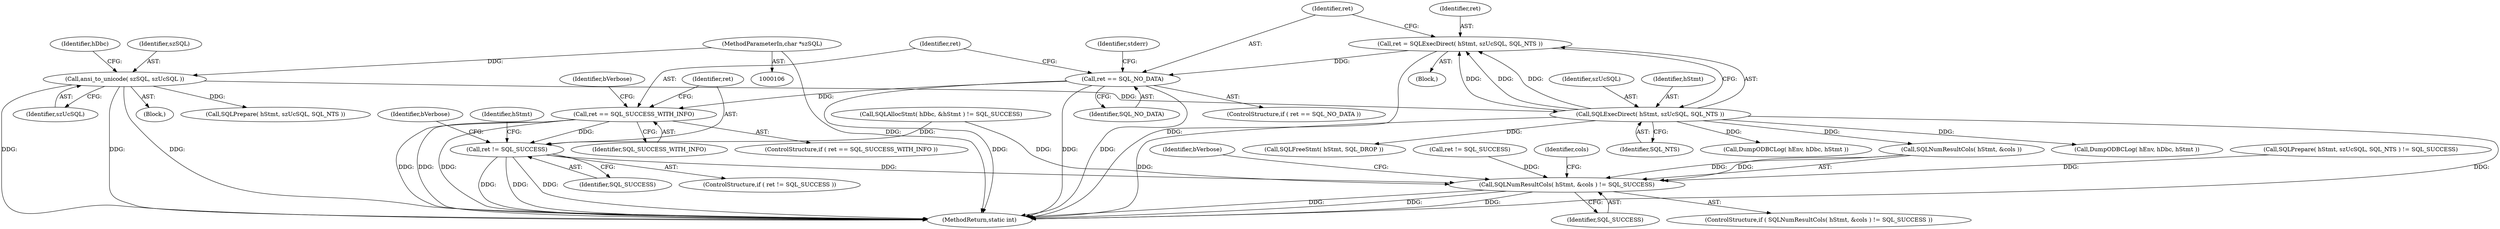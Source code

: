 digraph "0_unixODBC_45ef78e037f578b15fc58938a3a3251655e71d6f#diff-d52750c7ba4e594410438569d8e2963aL24_1@API" {
"1000152" [label="(Call,ret = SQLExecDirect( hStmt, szUcSQL, SQL_NTS ))"];
"1000154" [label="(Call,SQLExecDirect( hStmt, szUcSQL, SQL_NTS ))"];
"1000127" [label="(Call,ansi_to_unicode( szSQL, szUcSQL ))"];
"1000108" [label="(MethodParameterIn,char *szSQL)"];
"1000159" [label="(Call,ret == SQL_NO_DATA)"];
"1000168" [label="(Call,ret == SQL_SUCCESS_WITH_INFO)"];
"1000183" [label="(Call,ret != SQL_SUCCESS)"];
"1000277" [label="(Call,SQLNumResultCols( hStmt, &cols ) != SQL_SUCCESS)"];
"1000157" [label="(Identifier,SQL_NTS)"];
"1000154" [label="(Call,SQLExecDirect( hStmt, szUcSQL, SQL_NTS ))"];
"1000282" [label="(Identifier,SQL_SUCCESS)"];
"1000183" [label="(Call,ret != SQL_SUCCESS)"];
"1000153" [label="(Identifier,ret)"];
"1000156" [label="(Identifier,szUcSQL)"];
"1000108" [label="(MethodParameterIn,char *szSQL)"];
"1000168" [label="(Call,ret == SQL_SUCCESS_WITH_INFO)"];
"1000155" [label="(Identifier,hStmt)"];
"1000173" [label="(Identifier,bVerbose)"];
"1000170" [label="(Identifier,SQL_SUCCESS_WITH_INFO)"];
"1000161" [label="(Identifier,SQL_NO_DATA)"];
"1000300" [label="(Identifier,cols)"];
"1000129" [label="(Identifier,szUcSQL)"];
"1000151" [label="(Block,)"];
"1000206" [label="(Call,SQLPrepare( hStmt, szUcSQL, SQL_NTS ) != SQL_SUCCESS)"];
"1000164" [label="(Identifier,stderr)"];
"1000160" [label="(Identifier,ret)"];
"1000174" [label="(Call,DumpODBCLog( hEnv, hDbc, hStmt ))"];
"1000169" [label="(Identifier,ret)"];
"1000112" [label="(Block,)"];
"1000185" [label="(Identifier,SQL_SUCCESS)"];
"1000131" [label="(Call,SQLAllocStmt( hDbc, &hStmt ) != SQL_SUCCESS)"];
"1000133" [label="(Identifier,hDbc)"];
"1000184" [label="(Identifier,ret)"];
"1000276" [label="(ControlStructure,if ( SQLNumResultCols( hStmt, &cols ) != SQL_SUCCESS ))"];
"1000189" [label="(Call,DumpODBCLog( hEnv, hDbc, hStmt ))"];
"1000152" [label="(Call,ret = SQLExecDirect( hStmt, szUcSQL, SQL_NTS ))"];
"1000128" [label="(Identifier,szSQL)"];
"1000207" [label="(Call,SQLPrepare( hStmt, szUcSQL, SQL_NTS ))"];
"1000196" [label="(Call,SQLFreeStmt( hStmt, SQL_DROP ))"];
"1000158" [label="(ControlStructure,if ( ret == SQL_NO_DATA ))"];
"1000167" [label="(ControlStructure,if ( ret == SQL_SUCCESS_WITH_INFO ))"];
"1000127" [label="(Call,ansi_to_unicode( szSQL, szUcSQL ))"];
"1000285" [label="(Identifier,bVerbose)"];
"1000278" [label="(Call,SQLNumResultCols( hStmt, &cols ))"];
"1000188" [label="(Identifier,bVerbose)"];
"1000277" [label="(Call,SQLNumResultCols( hStmt, &cols ) != SQL_SUCCESS)"];
"1000159" [label="(Call,ret == SQL_NO_DATA)"];
"1000279" [label="(Identifier,hStmt)"];
"1000256" [label="(Call,ret != SQL_SUCCESS)"];
"1000361" [label="(MethodReturn,static int)"];
"1000182" [label="(ControlStructure,if ( ret != SQL_SUCCESS ))"];
"1000152" -> "1000151"  [label="AST: "];
"1000152" -> "1000154"  [label="CFG: "];
"1000153" -> "1000152"  [label="AST: "];
"1000154" -> "1000152"  [label="AST: "];
"1000160" -> "1000152"  [label="CFG: "];
"1000152" -> "1000361"  [label="DDG: "];
"1000154" -> "1000152"  [label="DDG: "];
"1000154" -> "1000152"  [label="DDG: "];
"1000154" -> "1000152"  [label="DDG: "];
"1000152" -> "1000159"  [label="DDG: "];
"1000154" -> "1000157"  [label="CFG: "];
"1000155" -> "1000154"  [label="AST: "];
"1000156" -> "1000154"  [label="AST: "];
"1000157" -> "1000154"  [label="AST: "];
"1000154" -> "1000361"  [label="DDG: "];
"1000154" -> "1000361"  [label="DDG: "];
"1000127" -> "1000154"  [label="DDG: "];
"1000154" -> "1000174"  [label="DDG: "];
"1000154" -> "1000189"  [label="DDG: "];
"1000154" -> "1000196"  [label="DDG: "];
"1000154" -> "1000278"  [label="DDG: "];
"1000127" -> "1000112"  [label="AST: "];
"1000127" -> "1000129"  [label="CFG: "];
"1000128" -> "1000127"  [label="AST: "];
"1000129" -> "1000127"  [label="AST: "];
"1000133" -> "1000127"  [label="CFG: "];
"1000127" -> "1000361"  [label="DDG: "];
"1000127" -> "1000361"  [label="DDG: "];
"1000127" -> "1000361"  [label="DDG: "];
"1000108" -> "1000127"  [label="DDG: "];
"1000127" -> "1000207"  [label="DDG: "];
"1000108" -> "1000106"  [label="AST: "];
"1000108" -> "1000361"  [label="DDG: "];
"1000159" -> "1000158"  [label="AST: "];
"1000159" -> "1000161"  [label="CFG: "];
"1000160" -> "1000159"  [label="AST: "];
"1000161" -> "1000159"  [label="AST: "];
"1000164" -> "1000159"  [label="CFG: "];
"1000169" -> "1000159"  [label="CFG: "];
"1000159" -> "1000361"  [label="DDG: "];
"1000159" -> "1000361"  [label="DDG: "];
"1000159" -> "1000361"  [label="DDG: "];
"1000159" -> "1000168"  [label="DDG: "];
"1000168" -> "1000167"  [label="AST: "];
"1000168" -> "1000170"  [label="CFG: "];
"1000169" -> "1000168"  [label="AST: "];
"1000170" -> "1000168"  [label="AST: "];
"1000173" -> "1000168"  [label="CFG: "];
"1000184" -> "1000168"  [label="CFG: "];
"1000168" -> "1000361"  [label="DDG: "];
"1000168" -> "1000361"  [label="DDG: "];
"1000168" -> "1000361"  [label="DDG: "];
"1000168" -> "1000183"  [label="DDG: "];
"1000183" -> "1000182"  [label="AST: "];
"1000183" -> "1000185"  [label="CFG: "];
"1000184" -> "1000183"  [label="AST: "];
"1000185" -> "1000183"  [label="AST: "];
"1000188" -> "1000183"  [label="CFG: "];
"1000279" -> "1000183"  [label="CFG: "];
"1000183" -> "1000361"  [label="DDG: "];
"1000183" -> "1000361"  [label="DDG: "];
"1000183" -> "1000361"  [label="DDG: "];
"1000131" -> "1000183"  [label="DDG: "];
"1000183" -> "1000277"  [label="DDG: "];
"1000277" -> "1000276"  [label="AST: "];
"1000277" -> "1000282"  [label="CFG: "];
"1000278" -> "1000277"  [label="AST: "];
"1000282" -> "1000277"  [label="AST: "];
"1000285" -> "1000277"  [label="CFG: "];
"1000300" -> "1000277"  [label="CFG: "];
"1000277" -> "1000361"  [label="DDG: "];
"1000277" -> "1000361"  [label="DDG: "];
"1000277" -> "1000361"  [label="DDG: "];
"1000278" -> "1000277"  [label="DDG: "];
"1000278" -> "1000277"  [label="DDG: "];
"1000256" -> "1000277"  [label="DDG: "];
"1000206" -> "1000277"  [label="DDG: "];
"1000131" -> "1000277"  [label="DDG: "];
}
